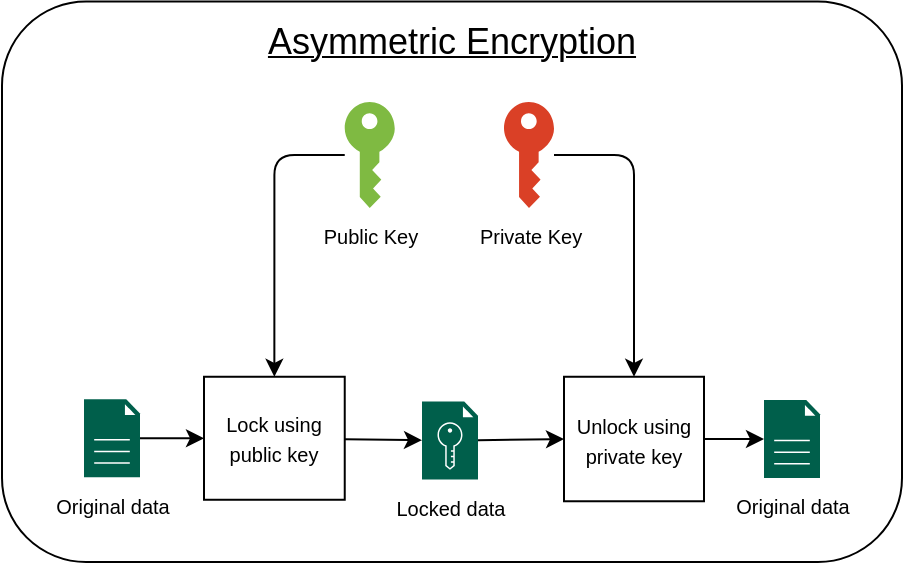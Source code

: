 <mxfile>
    <diagram id="_gOILUOFoTJ8-4fnPqkJ" name="Page-1">
        <mxGraphModel dx="1105" dy="612" grid="1" gridSize="10" guides="1" tooltips="1" connect="1" arrows="1" fold="1" page="1" pageScale="1" pageWidth="827" pageHeight="583" math="0" shadow="0">
            <root>
                <mxCell id="0"/>
                <mxCell id="1" parent="0"/>
                <mxCell id="43" value="" style="rounded=1;whiteSpace=wrap;html=1;fontSize=10;" parent="1" vertex="1">
                    <mxGeometry x="189" y="139.75" width="450" height="280.25" as="geometry"/>
                </mxCell>
                <mxCell id="4" value="&lt;font style=&quot;font-size: 18px;&quot;&gt;Asymmetric Encryption&lt;/font&gt;" style="text;html=1;strokeColor=none;fillColor=none;align=center;verticalAlign=middle;whiteSpace=wrap;rounded=0;fontStyle=4" parent="1" vertex="1">
                    <mxGeometry x="286" y="140" width="256" height="40" as="geometry"/>
                </mxCell>
                <mxCell id="41" style="edgeStyle=orthogonalEdgeStyle;html=1;entryX=0.5;entryY=0;entryDx=0;entryDy=0;fontSize=10;" parent="1" source="24" target="32" edge="1">
                    <mxGeometry relative="1" as="geometry"/>
                </mxCell>
                <mxCell id="24" value="&lt;font style=&quot;font-size: 10px;&quot;&gt;Private Key&lt;/font&gt;" style="sketch=0;pointerEvents=1;shadow=0;dashed=0;html=1;strokeColor=none;labelPosition=center;verticalLabelPosition=bottom;verticalAlign=top;outlineConnect=0;align=center;shape=mxgraph.office.security.key_permissions;fillColor=#DA4026;" parent="1" vertex="1">
                    <mxGeometry x="440" y="190" width="25" height="53" as="geometry"/>
                </mxCell>
                <mxCell id="40" style="edgeStyle=orthogonalEdgeStyle;html=1;entryX=0.5;entryY=0;entryDx=0;entryDy=0;fontSize=10;" parent="1" source="25" target="29" edge="1">
                    <mxGeometry relative="1" as="geometry">
                        <Array as="points">
                            <mxPoint x="325" y="217"/>
                        </Array>
                    </mxGeometry>
                </mxCell>
                <mxCell id="25" value="&lt;font style=&quot;font-size: 10px;&quot;&gt;Public Key&lt;/font&gt;" style="sketch=0;pointerEvents=1;shadow=0;dashed=0;html=1;strokeColor=none;labelPosition=center;verticalLabelPosition=bottom;verticalAlign=top;outlineConnect=0;align=center;shape=mxgraph.office.security.key_permissions;fillColor=#7FBA42;" parent="1" vertex="1">
                    <mxGeometry x="360.37" y="190" width="25" height="53" as="geometry"/>
                </mxCell>
                <mxCell id="35" style="edgeStyle=none;html=1;entryX=0;entryY=0.5;entryDx=0;entryDy=0;fontSize=10;" parent="1" source="26" target="32" edge="1">
                    <mxGeometry relative="1" as="geometry"/>
                </mxCell>
                <mxCell id="26" value="&lt;font style=&quot;font-size: 10px;&quot;&gt;Locked data&lt;/font&gt;" style="sketch=0;pointerEvents=1;shadow=0;dashed=0;html=1;strokeColor=none;fillColor=#005F4B;labelPosition=center;verticalLabelPosition=bottom;verticalAlign=top;align=center;outlineConnect=0;shape=mxgraph.veeam2.license_file;" parent="1" vertex="1">
                    <mxGeometry x="399" y="339.75" width="28.0" height="39" as="geometry"/>
                </mxCell>
                <mxCell id="33" style="edgeStyle=none;html=1;entryX=0;entryY=0.5;entryDx=0;entryDy=0;fontSize=10;" parent="1" source="27" target="29" edge="1">
                    <mxGeometry relative="1" as="geometry"/>
                </mxCell>
                <mxCell id="27" value="&lt;font style=&quot;font-size: 10px;&quot;&gt;Original data&lt;/font&gt;" style="sketch=0;pointerEvents=1;shadow=0;dashed=0;html=1;strokeColor=none;fillColor=#005F4B;labelPosition=center;verticalLabelPosition=bottom;verticalAlign=top;align=center;outlineConnect=0;shape=mxgraph.veeam2.file;" parent="1" vertex="1">
                    <mxGeometry x="230" y="338.63" width="28.0" height="39" as="geometry"/>
                </mxCell>
                <mxCell id="28" value="&lt;font style=&quot;font-size: 10px;&quot;&gt;Original data&lt;/font&gt;" style="sketch=0;pointerEvents=1;shadow=0;dashed=0;html=1;strokeColor=none;fillColor=#005F4B;labelPosition=center;verticalLabelPosition=bottom;verticalAlign=top;align=center;outlineConnect=0;shape=mxgraph.veeam2.file;" parent="1" vertex="1">
                    <mxGeometry x="570" y="339" width="28.0" height="39" as="geometry"/>
                </mxCell>
                <mxCell id="34" style="edgeStyle=none;html=1;fontSize=10;" parent="1" source="29" target="26" edge="1">
                    <mxGeometry relative="1" as="geometry"/>
                </mxCell>
                <mxCell id="29" value="&lt;font style=&quot;font-size: 10px;&quot;&gt;Lock using public key&lt;/font&gt;" style="rounded=0;whiteSpace=wrap;html=1;" parent="1" vertex="1">
                    <mxGeometry x="290" y="327.38" width="70.37" height="61.5" as="geometry"/>
                </mxCell>
                <mxCell id="36" style="edgeStyle=none;html=1;fontSize=10;" parent="1" source="32" target="28" edge="1">
                    <mxGeometry relative="1" as="geometry"/>
                </mxCell>
                <mxCell id="32" value="&lt;font style=&quot;font-size: 10px;&quot;&gt;Unlock using private key&lt;/font&gt;" style="rounded=0;whiteSpace=wrap;html=1;" parent="1" vertex="1">
                    <mxGeometry x="470" y="327.38" width="70" height="62.25" as="geometry"/>
                </mxCell>
            </root>
        </mxGraphModel>
    </diagram>
</mxfile>